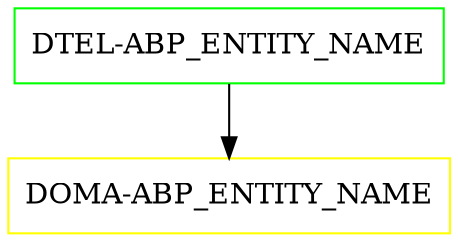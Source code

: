 digraph G {
  "DTEL-ABP_ENTITY_NAME" [shape=box,color=green];
  "DOMA-ABP_ENTITY_NAME" [shape=box,color=yellow,URL="./DOMA_ABP_ENTITY_NAME.html"];
  "DTEL-ABP_ENTITY_NAME" -> "DOMA-ABP_ENTITY_NAME";
}
